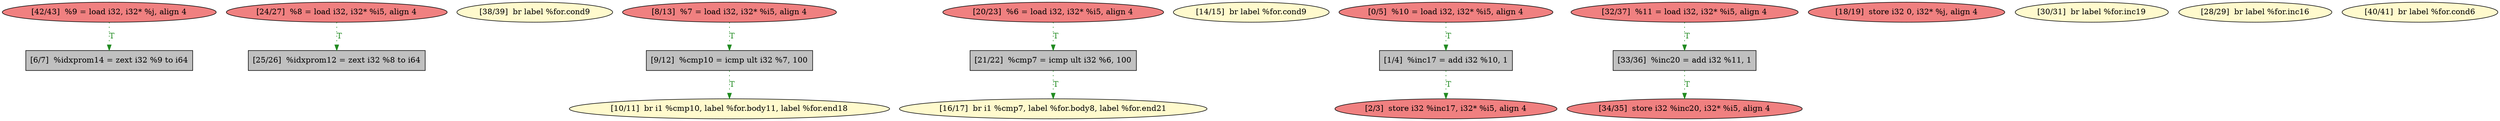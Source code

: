
digraph G {


node1373 [fillcolor=lightcoral,label="[42/43]  %9 = load i32, i32* %j, align 4",shape=ellipse,style=filled ]
node1372 [fillcolor=grey,label="[25/26]  %idxprom12 = zext i32 %8 to i64",shape=rectangle,style=filled ]
node1370 [fillcolor=lemonchiffon,label="[38/39]  br label %for.cond9",shape=ellipse,style=filled ]
node1368 [fillcolor=lemonchiffon,label="[10/11]  br i1 %cmp10, label %for.body11, label %for.end18",shape=ellipse,style=filled ]
node1361 [fillcolor=lightcoral,label="[24/27]  %8 = load i32, i32* %i5, align 4",shape=ellipse,style=filled ]
node1354 [fillcolor=lightcoral,label="[8/13]  %7 = load i32, i32* %i5, align 4",shape=ellipse,style=filled ]
node1356 [fillcolor=lemonchiffon,label="[16/17]  br i1 %cmp7, label %for.body8, label %for.end21",shape=ellipse,style=filled ]
node1359 [fillcolor=lightcoral,label="[20/23]  %6 = load i32, i32* %i5, align 4",shape=ellipse,style=filled ]
node1355 [fillcolor=lemonchiffon,label="[14/15]  br label %for.cond9",shape=ellipse,style=filled ]
node1352 [fillcolor=lightcoral,label="[0/5]  %10 = load i32, i32* %i5, align 4",shape=ellipse,style=filled ]
node1366 [fillcolor=lightcoral,label="[34/35]  store i32 %inc20, i32* %i5, align 4",shape=ellipse,style=filled ]
node1357 [fillcolor=grey,label="[9/12]  %cmp10 = icmp ult i32 %7, 100",shape=rectangle,style=filled ]
node1353 [fillcolor=grey,label="[6/7]  %idxprom14 = zext i32 %9 to i64",shape=rectangle,style=filled ]
node1367 [fillcolor=grey,label="[1/4]  %inc17 = add i32 %10, 1",shape=rectangle,style=filled ]
node1358 [fillcolor=lightcoral,label="[18/19]  store i32 0, i32* %j, align 4",shape=ellipse,style=filled ]
node1363 [fillcolor=lemonchiffon,label="[30/31]  br label %for.inc19",shape=ellipse,style=filled ]
node1369 [fillcolor=grey,label="[33/36]  %inc20 = add i32 %11, 1",shape=rectangle,style=filled ]
node1360 [fillcolor=grey,label="[21/22]  %cmp7 = icmp ult i32 %6, 100",shape=rectangle,style=filled ]
node1362 [fillcolor=lemonchiffon,label="[28/29]  br label %for.inc16",shape=ellipse,style=filled ]
node1371 [fillcolor=lemonchiffon,label="[40/41]  br label %for.cond6",shape=ellipse,style=filled ]
node1364 [fillcolor=lightcoral,label="[32/37]  %11 = load i32, i32* %i5, align 4",shape=ellipse,style=filled ]
node1365 [fillcolor=lightcoral,label="[2/3]  store i32 %inc17, i32* %i5, align 4",shape=ellipse,style=filled ]

node1359->node1360 [style=dotted,color=forestgreen,label="T",fontcolor=forestgreen ]
node1361->node1372 [style=dotted,color=forestgreen,label="T",fontcolor=forestgreen ]
node1360->node1356 [style=dotted,color=forestgreen,label="T",fontcolor=forestgreen ]
node1367->node1365 [style=dotted,color=forestgreen,label="T",fontcolor=forestgreen ]
node1364->node1369 [style=dotted,color=forestgreen,label="T",fontcolor=forestgreen ]
node1373->node1353 [style=dotted,color=forestgreen,label="T",fontcolor=forestgreen ]
node1354->node1357 [style=dotted,color=forestgreen,label="T",fontcolor=forestgreen ]
node1352->node1367 [style=dotted,color=forestgreen,label="T",fontcolor=forestgreen ]
node1369->node1366 [style=dotted,color=forestgreen,label="T",fontcolor=forestgreen ]
node1357->node1368 [style=dotted,color=forestgreen,label="T",fontcolor=forestgreen ]


}
